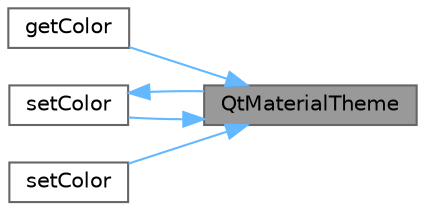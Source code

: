digraph "QtMaterialTheme"
{
 // LATEX_PDF_SIZE
  bgcolor="transparent";
  edge [fontname=Helvetica,fontsize=10,labelfontname=Helvetica,labelfontsize=10];
  node [fontname=Helvetica,fontsize=10,shape=box,height=0.2,width=0.4];
  rankdir="RL";
  Node1 [id="Node000001",label="QtMaterialTheme",height=0.2,width=0.4,color="gray40", fillcolor="grey60", style="filled", fontcolor="black",tooltip="构造函数，初始化主题"];
  Node1 -> Node2 [id="edge1_Node000001_Node000002",dir="back",color="steelblue1",style="solid",tooltip=" "];
  Node2 [id="Node000002",label="getColor",height=0.2,width=0.4,color="grey40", fillcolor="white", style="filled",URL="$class_qt_material_theme.html#ad2d7dcb8bdb6dc717b5db2be53f29b65",tooltip="获取主题颜色"];
  Node1 -> Node3 [id="edge2_Node000001_Node000003",dir="back",color="steelblue1",style="solid",tooltip=" "];
  Node3 [id="Node000003",label="setColor",height=0.2,width=0.4,color="grey40", fillcolor="white", style="filled",URL="$class_qt_material_theme.html#aefb7761f09807dac8189c463aac0e375",tooltip="设置主题颜色"];
  Node3 -> Node1 [id="edge3_Node000003_Node000001",dir="back",color="steelblue1",style="solid",tooltip=" "];
  Node1 -> Node4 [id="edge4_Node000001_Node000004",dir="back",color="steelblue1",style="solid",tooltip=" "];
  Node4 [id="Node000004",label="setColor",height=0.2,width=0.4,color="grey40", fillcolor="white", style="filled",URL="$class_qt_material_theme.html#a485508d190c59229beb389fd72fb36a4",tooltip="设置主题颜色（使用枚举）"];
}
